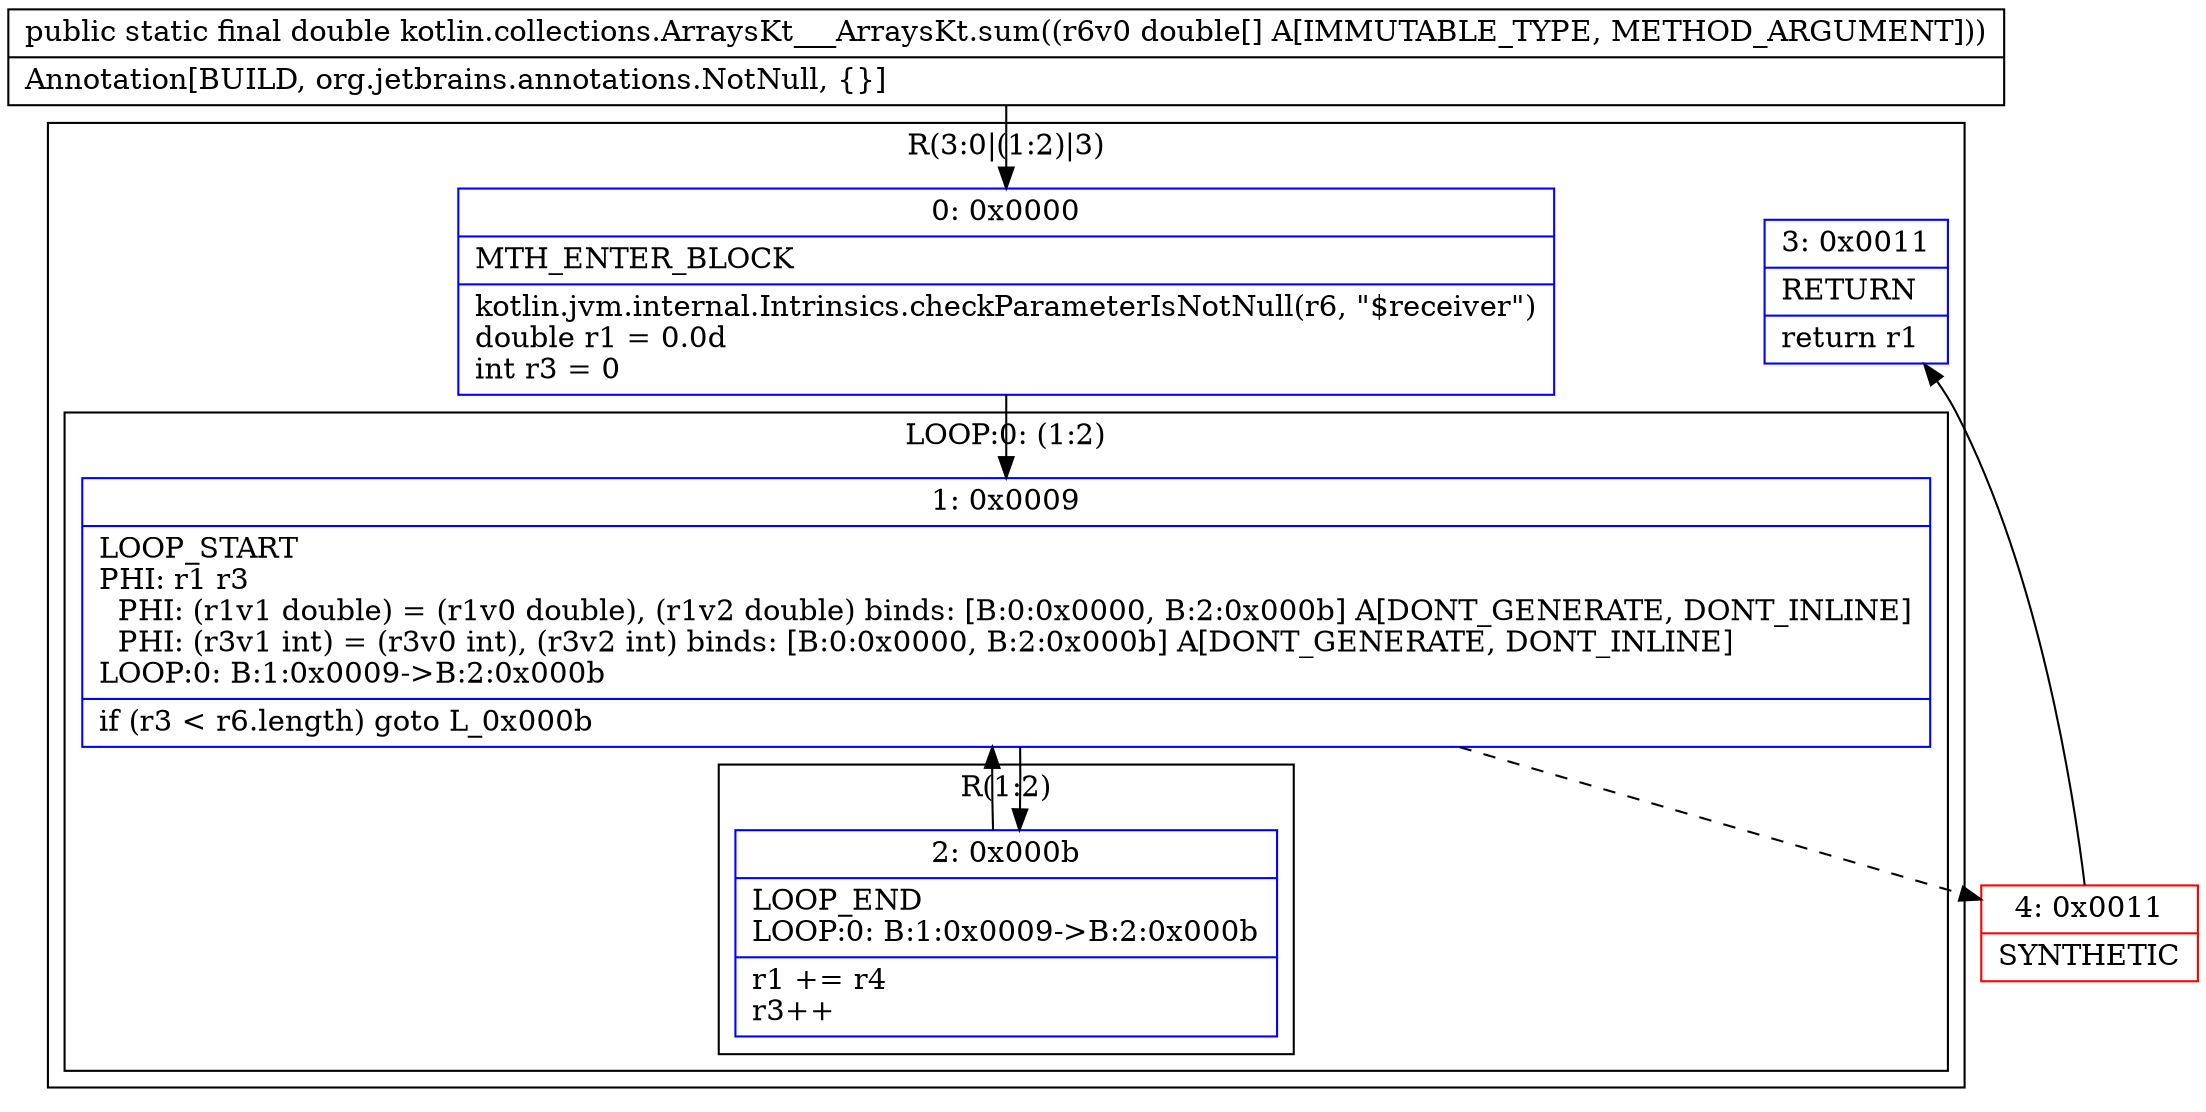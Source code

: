 digraph "CFG forkotlin.collections.ArraysKt___ArraysKt.sum([D)D" {
subgraph cluster_Region_1046253462 {
label = "R(3:0|(1:2)|3)";
node [shape=record,color=blue];
Node_0 [shape=record,label="{0\:\ 0x0000|MTH_ENTER_BLOCK\l|kotlin.jvm.internal.Intrinsics.checkParameterIsNotNull(r6, \"$receiver\")\ldouble r1 = 0.0d\lint r3 = 0\l}"];
subgraph cluster_LoopRegion_1578448653 {
label = "LOOP:0: (1:2)";
node [shape=record,color=blue];
Node_1 [shape=record,label="{1\:\ 0x0009|LOOP_START\lPHI: r1 r3 \l  PHI: (r1v1 double) = (r1v0 double), (r1v2 double) binds: [B:0:0x0000, B:2:0x000b] A[DONT_GENERATE, DONT_INLINE]\l  PHI: (r3v1 int) = (r3v0 int), (r3v2 int) binds: [B:0:0x0000, B:2:0x000b] A[DONT_GENERATE, DONT_INLINE]\lLOOP:0: B:1:0x0009\-\>B:2:0x000b\l|if (r3 \< r6.length) goto L_0x000b\l}"];
subgraph cluster_Region_427034521 {
label = "R(1:2)";
node [shape=record,color=blue];
Node_2 [shape=record,label="{2\:\ 0x000b|LOOP_END\lLOOP:0: B:1:0x0009\-\>B:2:0x000b\l|r1 += r4\lr3++\l}"];
}
}
Node_3 [shape=record,label="{3\:\ 0x0011|RETURN\l|return r1\l}"];
}
Node_4 [shape=record,color=red,label="{4\:\ 0x0011|SYNTHETIC\l}"];
MethodNode[shape=record,label="{public static final double kotlin.collections.ArraysKt___ArraysKt.sum((r6v0 double[] A[IMMUTABLE_TYPE, METHOD_ARGUMENT]))  | Annotation[BUILD, org.jetbrains.annotations.NotNull, \{\}]\l}"];
MethodNode -> Node_0;
Node_0 -> Node_1;
Node_1 -> Node_2;
Node_1 -> Node_4[style=dashed];
Node_2 -> Node_1;
Node_4 -> Node_3;
}

